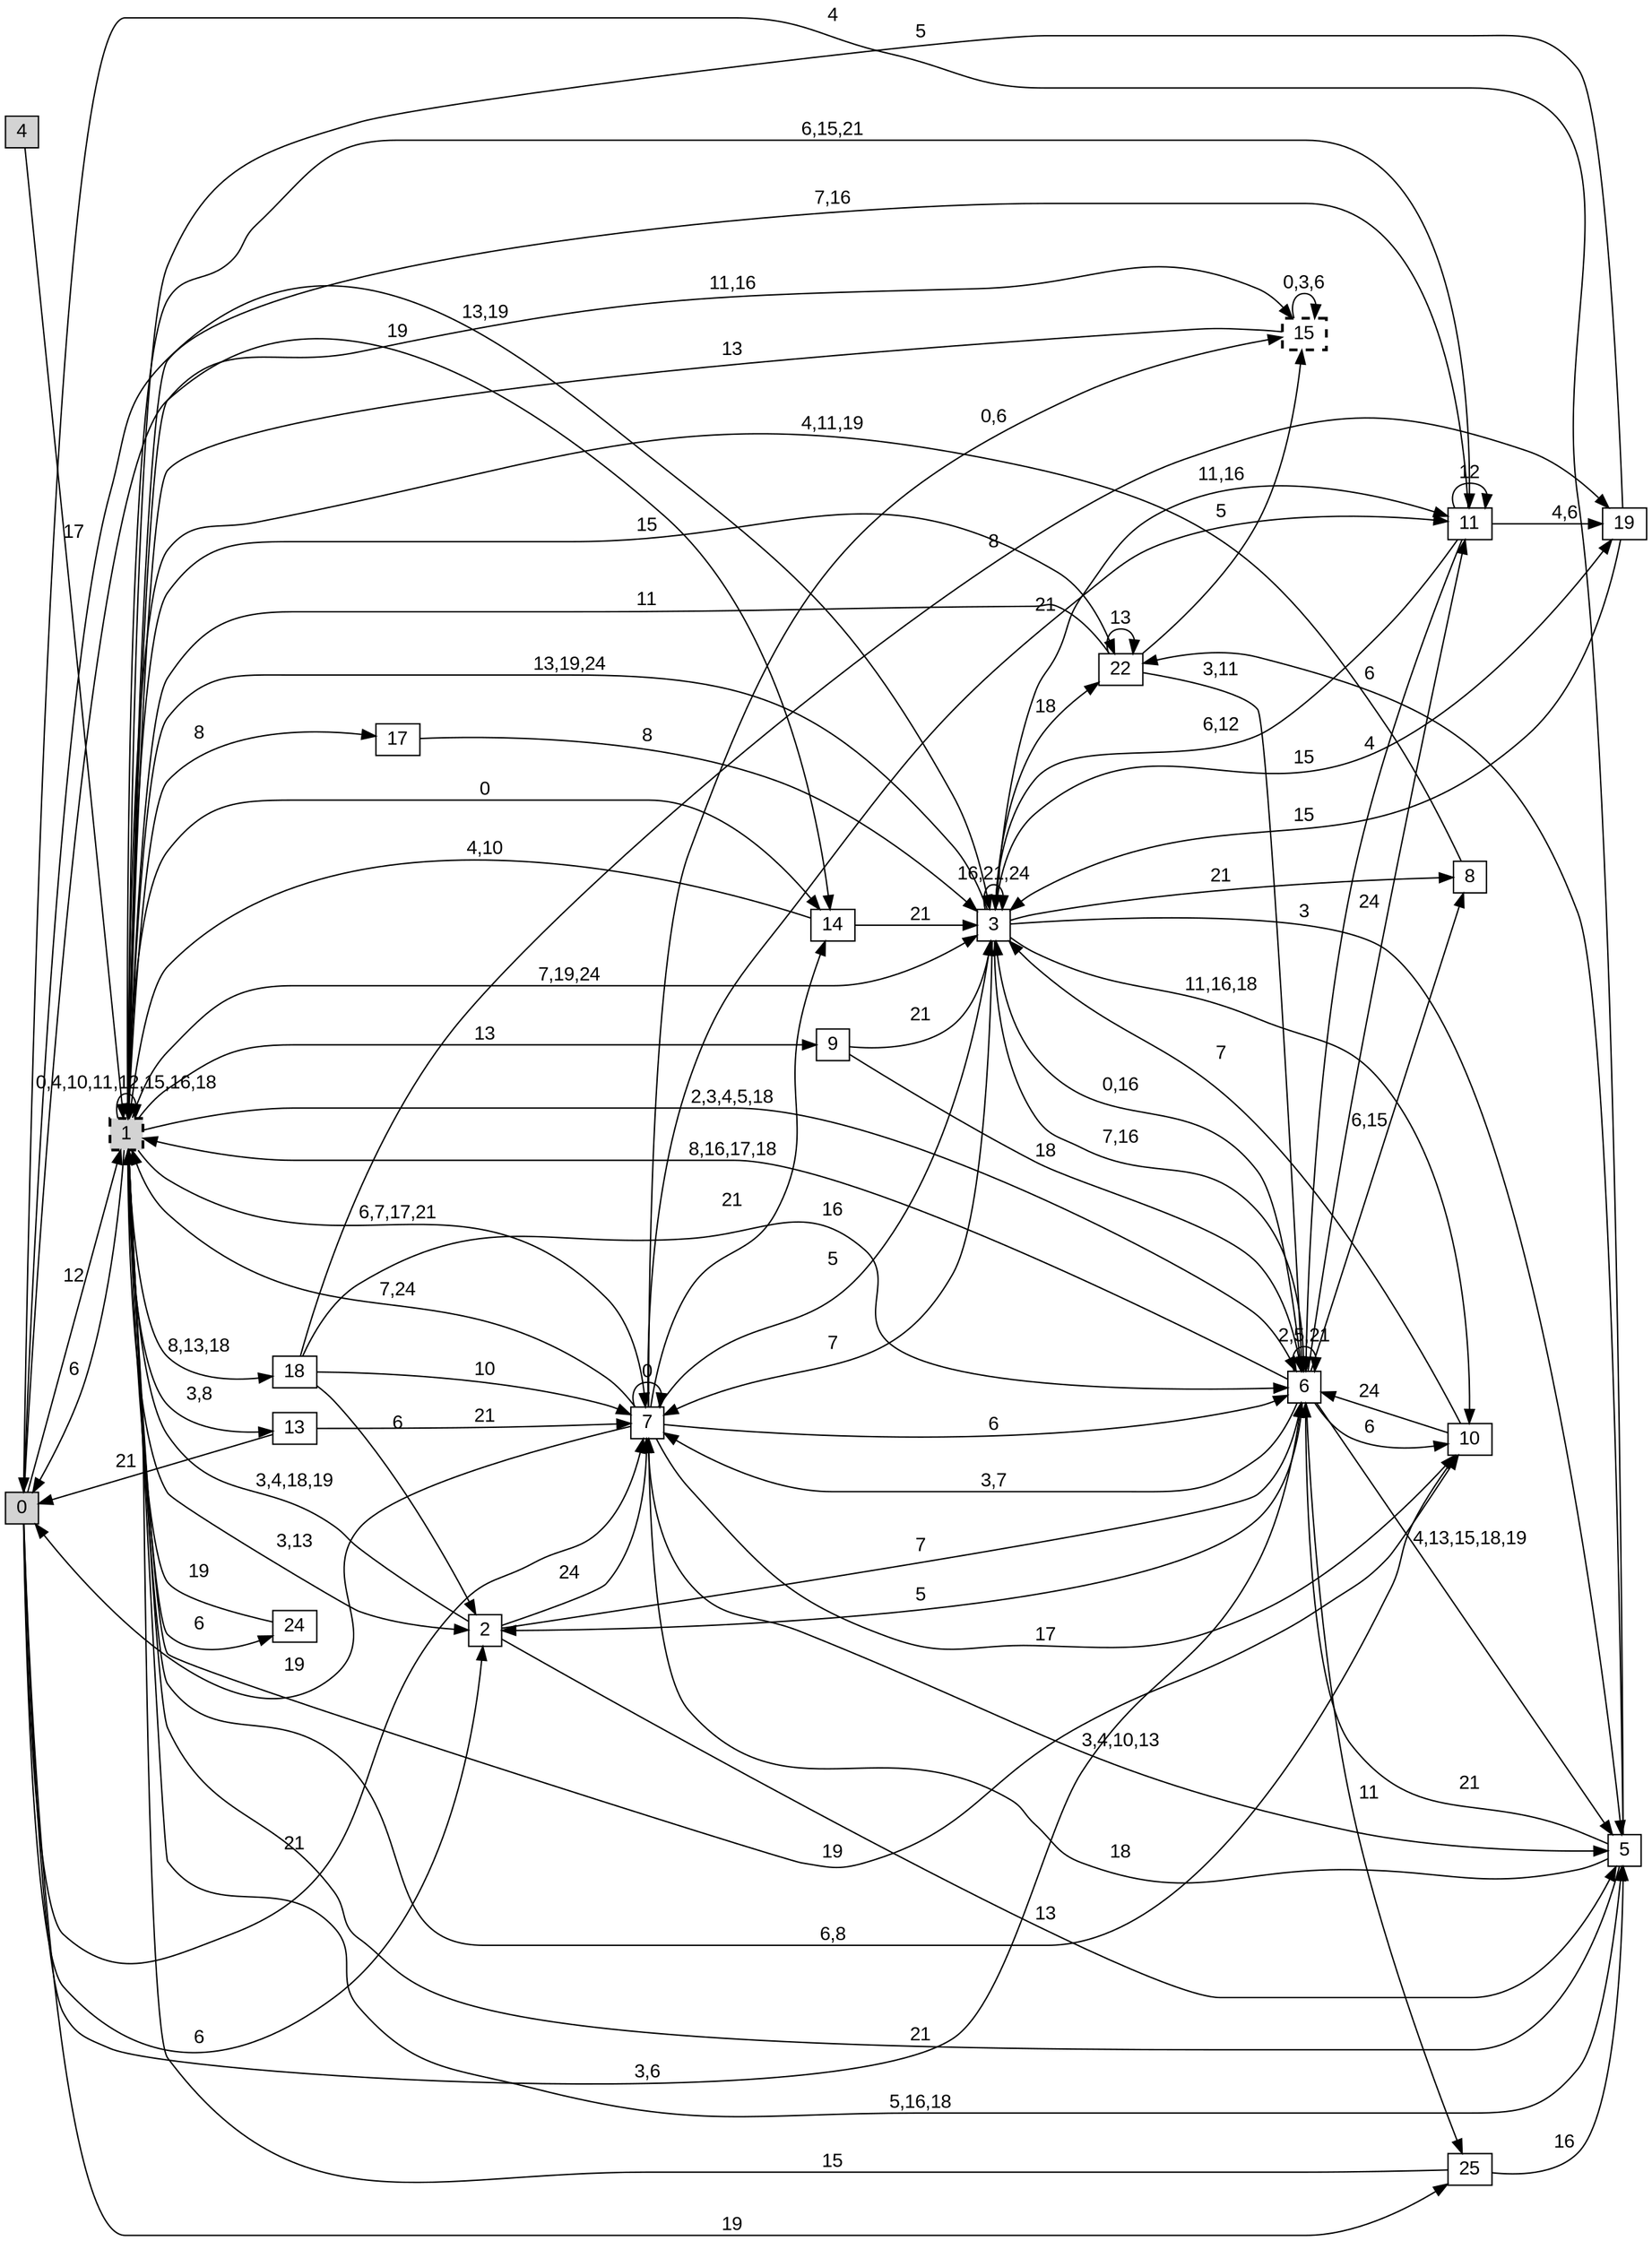 digraph "NDFA" {
  rankdir=LR
  node [shape=box width=0.1 height=0.1 fontname=Arial]
  edge [fontname=Arial]
/* Estados */
 s0 [label="0" style="filled"] /* I:1 F:0 D:0 */
 s1 [label="1" style="filled,bold,dashed"] /* I:1 F:1 D:0 */
 s2 [label="2" ] /* I:0 F:0 D:0 */
 s3 [label="3" ] /* I:0 F:0 D:0 */
 s4 [label="4" style="filled"] /* I:1 F:0 D:0 */
 s5 [label="5" ] /* I:0 F:0 D:0 */
 s6 [label="6" ] /* I:0 F:0 D:0 */
 s7 [label="7" ] /* I:0 F:0 D:0 */
 s8 [label="8" ] /* I:0 F:0 D:0 */
 s9 [label="9" ] /* I:0 F:0 D:0 */
 s10 [label="10" ] /* I:0 F:0 D:0 */
 s11 [label="11" ] /* I:0 F:0 D:0 */
 s13 [label="13" ] /* I:0 F:0 D:0 */
 s14 [label="14" ] /* I:0 F:0 D:0 */
 s15 [label="15" style="bold,dashed"] /* I:0 F:1 D:0 */
 s17 [label="17" ] /* I:0 F:0 D:0 */
 s18 [label="18" ] /* I:0 F:0 D:0 */
 s19 [label="19" ] /* I:0 F:0 D:0 */
 s22 [label="22" ] /* I:0 F:0 D:0 */
 s24 [label="24" ] /* I:0 F:0 D:0 */
 s25 [label="25" ] /* I:0 F:0 D:0 */
/* Transiciones */
  s0 -> s1 [label="12"]
  s0 -> s2 [label="6"]
  s0 -> s3 [label="13,19"]
  s0 -> s6 [label="3,6"]
  s0 -> s7 [label="21"]
  s0 -> s14 [label="19"]
  s0 -> s25 [label="19"]
  s1 -> s0 [label="6"]
  s1 -> s1 [label="0,4,10,11,12,15,16,18"]
  s1 -> s2 [label="3,13"]
  s1 -> s3 [label="7,19,24"]
  s1 -> s5 [label="5,16,18"]
  s1 -> s6 [label="2,3,4,5,18"]
  s1 -> s7 [label="6,7,17,21"]
  s1 -> s9 [label="13"]
  s1 -> s10 [label="19"]
  s1 -> s11 [label="6,15,21"]
  s1 -> s13 [label="3,8"]
  s1 -> s14 [label="0"]
  s1 -> s15 [label="11,16"]
  s1 -> s17 [label="8"]
  s1 -> s18 [label="8,13,18"]
  s1 -> s22 [label="15"]
  s1 -> s24 [label="6"]
  s2 -> s1 [label="3,4,18,19"]
  s2 -> s5 [label="13"]
  s2 -> s6 [label="7"]
  s2 -> s7 [label="24"]
  s3 -> s1 [label="13,19,24"]
  s3 -> s3 [label="16,21,24"]
  s3 -> s5 [label="3"]
  s3 -> s6 [label="7,16"]
  s3 -> s7 [label="7"]
  s3 -> s8 [label="21"]
  s3 -> s10 [label="11,16,18"]
  s3 -> s11 [label="11,16"]
  s3 -> s19 [label="15"]
  s3 -> s22 [label="18"]
  s4 -> s1 [label="17"]
  s5 -> s0 [label="4"]
  s5 -> s1 [label="21"]
  s5 -> s6 [label="21"]
  s5 -> s7 [label="18"]
  s5 -> s22 [label="6"]
  s6 -> s1 [label="8,16,17,18"]
  s6 -> s2 [label="5"]
  s6 -> s3 [label="0,16"]
  s6 -> s5 [label="4,13,15,18,19"]
  s6 -> s6 [label="2,5,21"]
  s6 -> s7 [label="3,7"]
  s6 -> s8 [label="6,15"]
  s6 -> s10 [label="6"]
  s6 -> s11 [label="24"]
  s6 -> s25 [label="11"]
  s7 -> s0 [label="19"]
  s7 -> s1 [label="7,24"]
  s7 -> s3 [label="5"]
  s7 -> s5 [label="3,4,10,13"]
  s7 -> s6 [label="6"]
  s7 -> s7 [label="0"]
  s7 -> s10 [label="17"]
  s7 -> s11 [label="21"]
  s7 -> s14 [label="21"]
  s7 -> s15 [label="0,6"]
  s8 -> s1 [label="4,11,19"]
  s9 -> s3 [label="21"]
  s9 -> s6 [label="18"]
  s10 -> s1 [label="6,8"]
  s10 -> s3 [label="7"]
  s10 -> s6 [label="24"]
  s11 -> s1 [label="7,16"]
  s11 -> s3 [label="6,12"]
  s11 -> s6 [label="4"]
  s11 -> s11 [label="12"]
  s11 -> s19 [label="4,6"]
  s13 -> s0 [label="21"]
  s13 -> s7 [label="21"]
  s14 -> s1 [label="4,10"]
  s14 -> s3 [label="21"]
  s15 -> s1 [label="13"]
  s15 -> s15 [label="0,3,6"]
  s17 -> s3 [label="8"]
  s18 -> s2 [label="6"]
  s18 -> s6 [label="16"]
  s18 -> s7 [label="10"]
  s18 -> s19 [label="8"]
  s19 -> s1 [label="5"]
  s19 -> s3 [label="15"]
  s22 -> s1 [label="11"]
  s22 -> s6 [label="3,11"]
  s22 -> s15 [label="5"]
  s22 -> s22 [label="13"]
  s24 -> s1 [label="19"]
  s25 -> s1 [label="15"]
  s25 -> s5 [label="16"]
}
